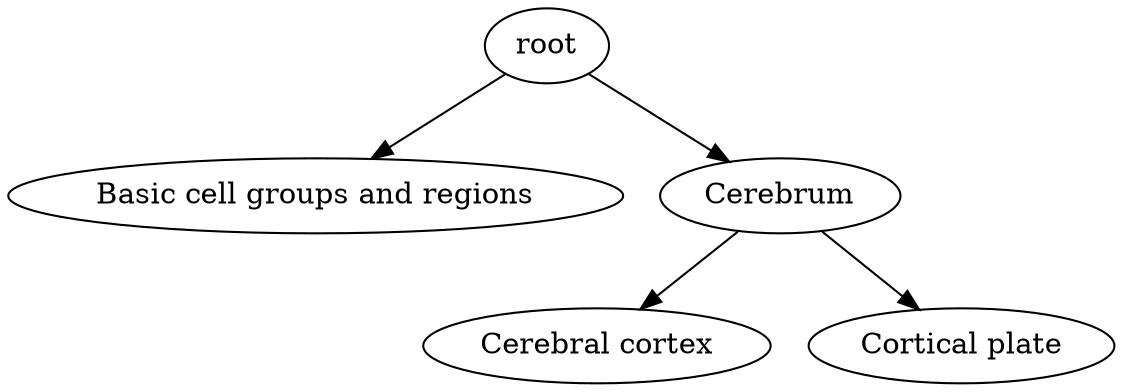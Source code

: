digraph {
	root -> "Basic cell groups and regions"
	root -> Cerebrum
	Cerebrum -> "Cerebral cortex"
	Cerebrum -> "Cortical plate"
}

